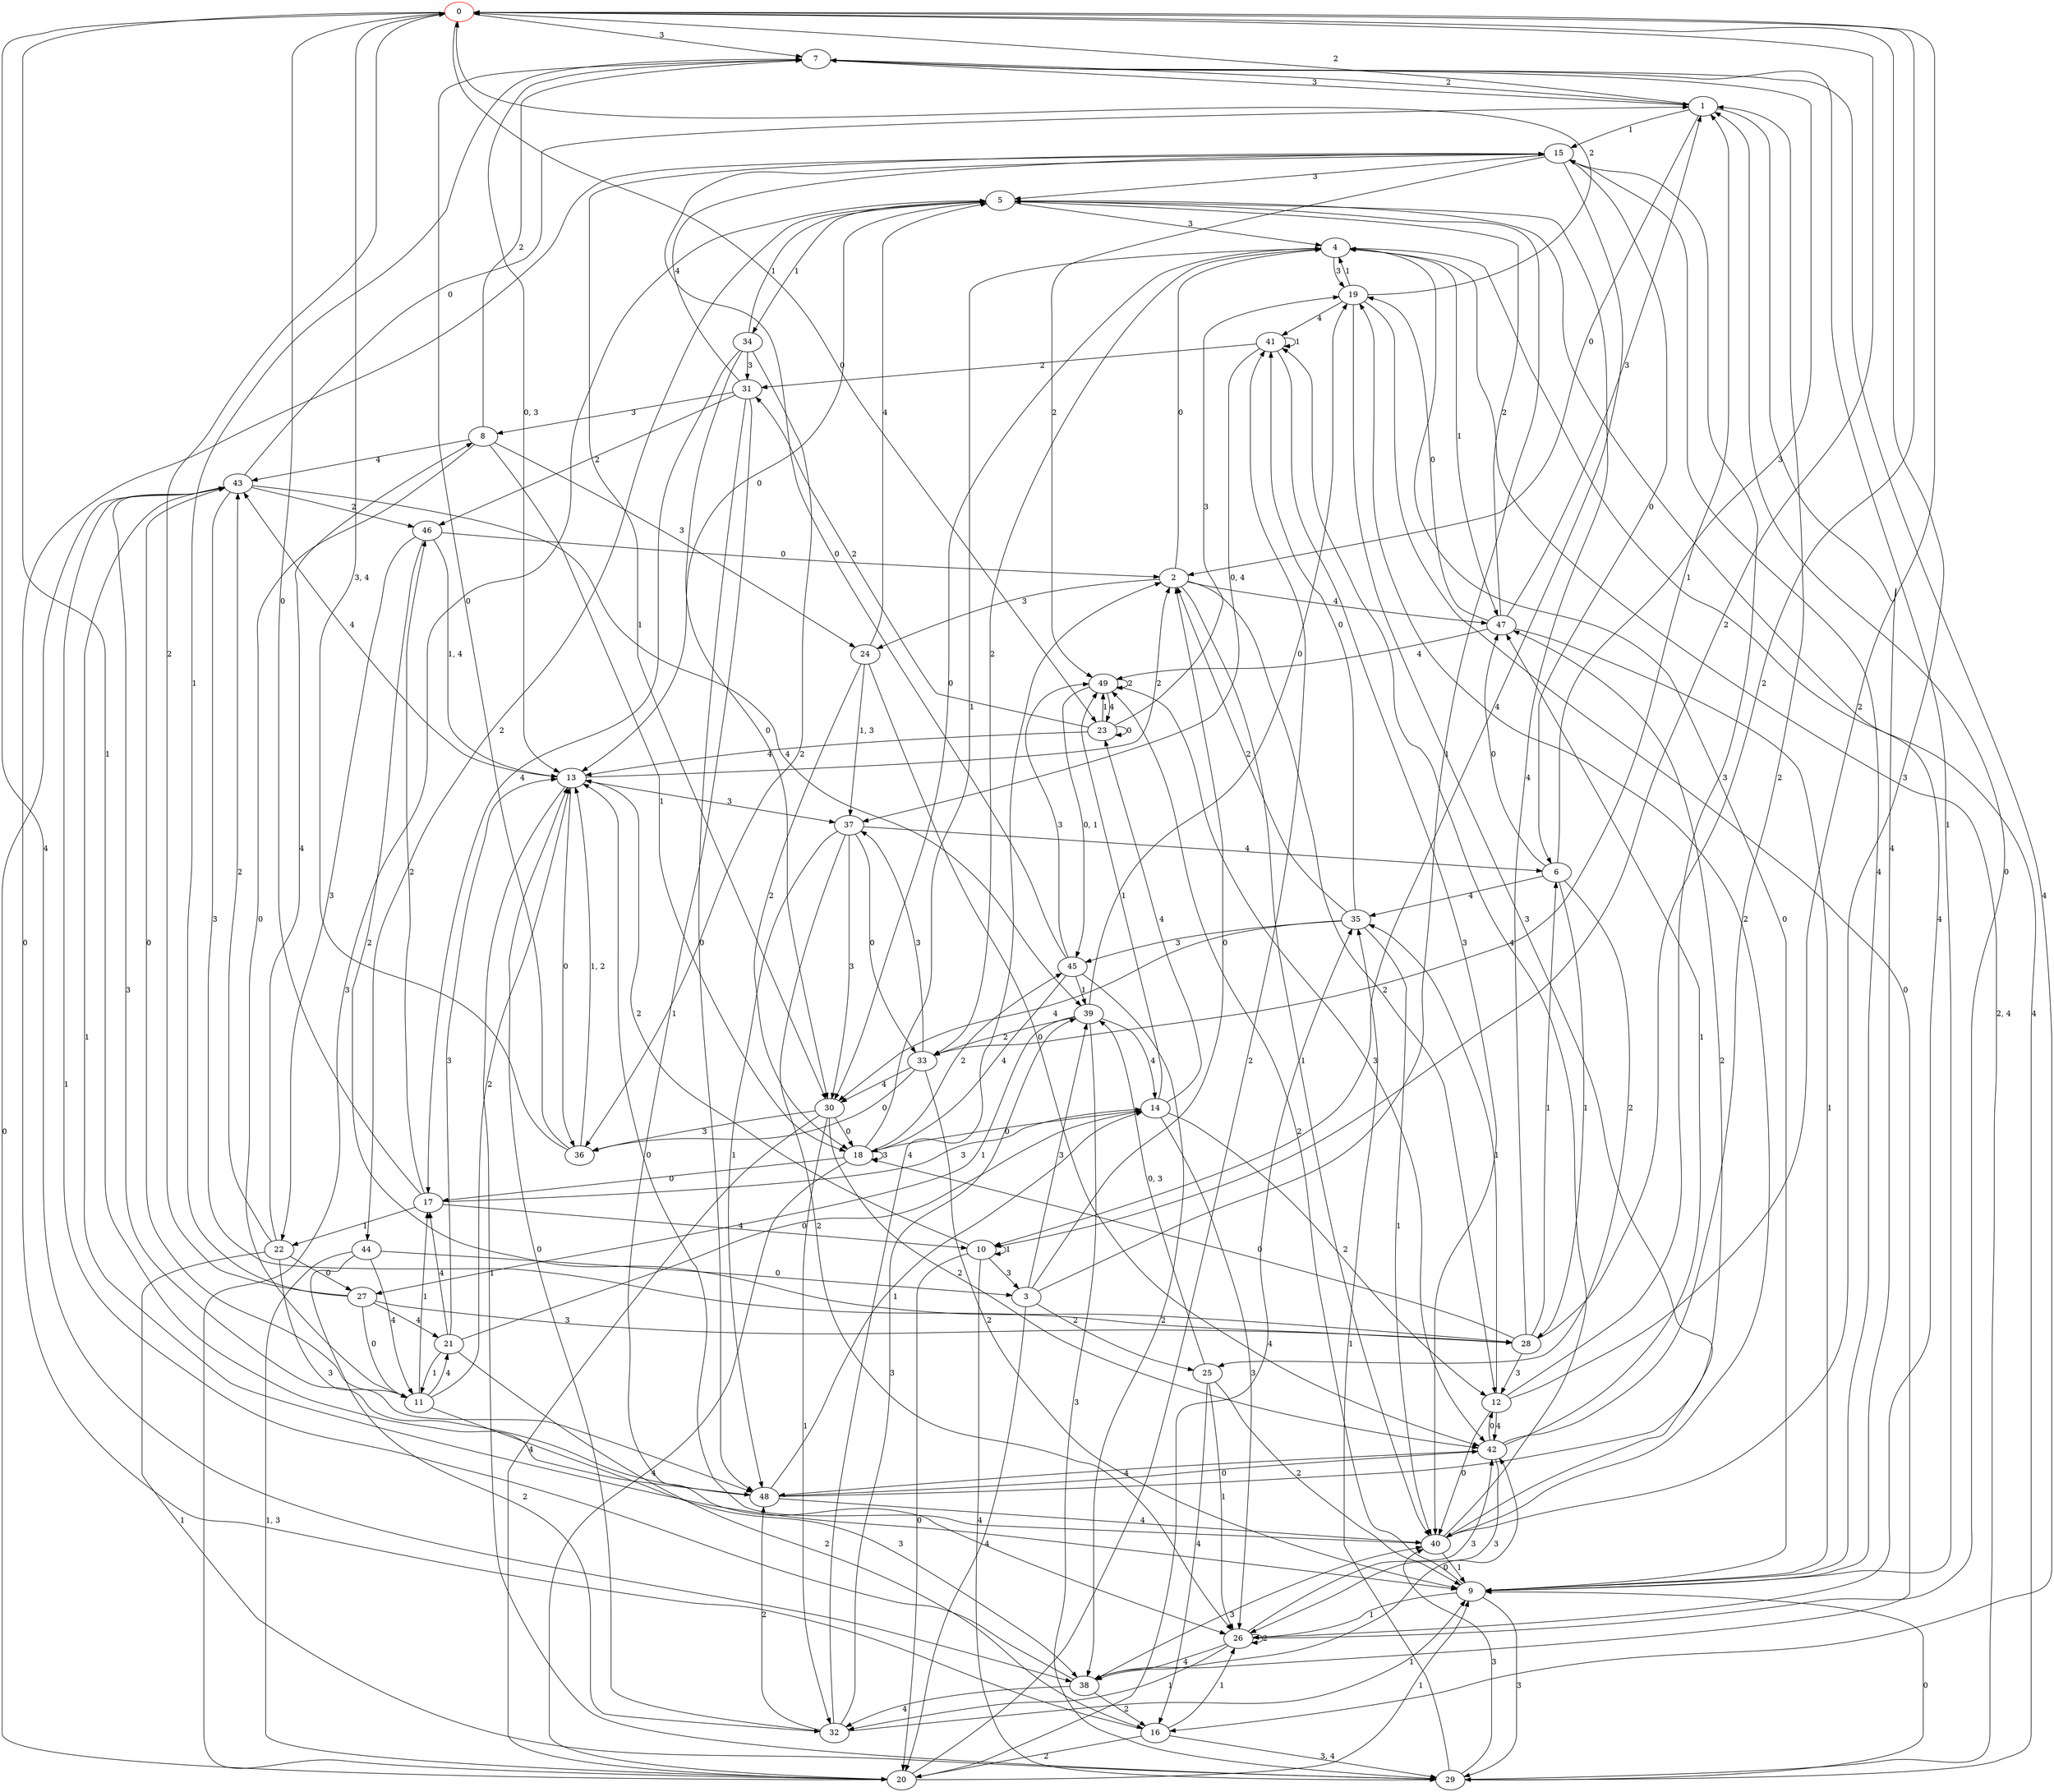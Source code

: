 digraph g {
0 [label= "0"] [color="red"];
1 [label= "1"];
2 [label= "2"];
3 [label= "3"];
4 [label= "4"];
5 [label= "5"];
6 [label= "6"];
7 [label= "7"];
8 [label= "8"];
9 [label= "9"];
10 [label= "10"];
11 [label= "11"];
12 [label= "12"];
13 [label= "13"];
14 [label= "14"];
15 [label= "15"];
16 [label= "16"];
17 [label= "17"];
18 [label= "18"];
19 [label= "19"];
20 [label= "20"];
21 [label= "21"];
22 [label= "22"];
23 [label= "23"];
24 [label= "24"];
25 [label= "25"];
26 [label= "26"];
27 [label= "27"];
28 [label= "28"];
29 [label= "29"];
30 [label= "30"];
31 [label= "31"];
32 [label= "32"];
33 [label= "33"];
34 [label= "34"];
35 [label= "35"];
36 [label= "36"];
37 [label= "37"];
38 [label= "38"];
39 [label= "39"];
40 [label= "40"];
41 [label= "41"];
42 [label= "42"];
43 [label= "43"];
44 [label= "44"];
45 [label= "45"];
46 [label= "46"];
47 [label= "47"];
48 [label= "48"];
49 [label= "49"];
0 -> 23[label= "0"];
0 -> 48[label= "1"];
0 -> 10[label= "2"];
0 -> 7[label= "3"];
0 -> 38[label= "4"];
1 -> 2[label= "0"];
1 -> 15[label= "1"];
1 -> 0[label= "2"];
1 -> 7[label= "3"];
1 -> 9[label= "4"];
2 -> 4[label= "0"];
2 -> 40[label= "1"];
2 -> 12[label= "2"];
2 -> 24[label= "3"];
2 -> 47[label= "4"];
3 -> 2[label= "0"];
3 -> 5[label= "1"];
3 -> 25[label= "2"];
3 -> 39[label= "3"];
3 -> 20[label= "4"];
4 -> 30[label= "0"];
4 -> 47[label= "1"];
4 -> 33[label= "2"];
4 -> 19[label= "3"];
4 -> 29[label= "4"];
5 -> 13[label= "0"];
5 -> 34[label= "1"];
5 -> 44[label= "2"];
5 -> 4[label= "3"];
5 -> 26[label= "4"];
6 -> 47[label= "0"];
6 -> 28[label= "1"];
6 -> 25[label= "2"];
6 -> 7[label= "3"];
6 -> 35[label= "4"];
7 -> 9[label= "1"];
7 -> 1[label= "2"];
7 -> 16[label= "4"];
8 -> 11[label= "0"];
8 -> 18[label= "1"];
8 -> 7[label= "2"];
8 -> 24[label= "3"];
8 -> 43[label= "4"];
9 -> 4[label= "0"];
9 -> 26[label= "1"];
9 -> 49[label= "2"];
9 -> 29[label= "3"];
9 -> 15[label= "4"];
10 -> 20[label= "0"];
10 -> 10[label= "1"];
10 -> 13[label= "2"];
10 -> 3[label= "3"];
10 -> 29[label= "4"];
11 -> 43[label= "0"];
11 -> 17[label= "1"];
11 -> 13[label= "2"];
11 -> 38[label= "3"];
11 -> 21[label= "4"];
12 -> 40[label= "0"];
12 -> 35[label= "1"];
12 -> 0[label= "2"];
12 -> 15[label= "3"];
12 -> 42[label= "4"];
13 -> 36[label= "0"];
13 -> 29[label= "1"];
13 -> 2[label= "2"];
13 -> 37[label= "3"];
13 -> 43[label= "4"];
14 -> 18[label= "0"];
14 -> 49[label= "1"];
14 -> 12[label= "2"];
14 -> 26[label= "3"];
14 -> 23[label= "4"];
15 -> 6[label= "0"];
15 -> 30[label= "1"];
15 -> 49[label= "2"];
15 -> 5[label= "3"];
15 -> 10[label= "4"];
16 -> 15[label= "0"];
16 -> 26[label= "1"];
16 -> 20[label= "2"];
17 -> 0[label= "0"];
17 -> 22[label= "1"];
17 -> 46[label= "2"];
17 -> 14[label= "3"];
17 -> 10[label= "4"];
18 -> 17[label= "0"];
18 -> 4[label= "1"];
18 -> 45[label= "2"];
18 -> 18[label= "3"];
18 -> 20[label= "4"];
19 -> 38[label= "0"];
19 -> 4[label= "1"];
19 -> 0[label= "2"];
19 -> 40[label= "3"];
19 -> 41[label= "4"];
20 -> 43[label= "0"];
20 -> 9[label= "1"];
20 -> 41[label= "2"];
20 -> 5[label= "3"];
20 -> 35[label= "4"];
21 -> 14[label= "0"];
21 -> 11[label= "1"];
21 -> 16[label= "2"];
21 -> 13[label= "3"];
21 -> 17[label= "4"];
22 -> 27[label= "0"];
22 -> 29[label= "1"];
22 -> 43[label= "2"];
22 -> 48[label= "3"];
22 -> 8[label= "4"];
23 -> 23[label= "0"];
23 -> 49[label= "1"];
23 -> 31[label= "2"];
23 -> 19[label= "3"];
23 -> 13[label= "4"];
24 -> 42[label= "0"];
24 -> 18[label= "2"];
24 -> 5[label= "4"];
25 -> 26[label= "1"];
25 -> 9[label= "2"];
25 -> 16[label= "4"];
26 -> 1[label= "0"];
26 -> 32[label= "1"];
26 -> 26[label= "2"];
26 -> 42[label= "3"];
26 -> 38[label= "4"];
27 -> 11[label= "0"];
27 -> 7[label= "1"];
27 -> 0[label= "2"];
27 -> 28[label= "3"];
27 -> 21[label= "4"];
28 -> 18[label= "0"];
28 -> 6[label= "1"];
28 -> 0[label= "2"];
28 -> 12[label= "3"];
28 -> 5[label= "4"];
29 -> 9[label= "0"];
29 -> 35[label= "1"];
29 -> 40[label= "3"];
30 -> 18[label= "0"];
30 -> 32[label= "1"];
30 -> 42[label= "2"];
30 -> 36[label= "3"];
30 -> 20[label= "4"];
31 -> 48[label= "0"];
31 -> 26[label= "1"];
31 -> 46[label= "2"];
31 -> 8[label= "3"];
31 -> 15[label= "4"];
32 -> 13[label= "0"];
32 -> 9[label= "1"];
32 -> 48[label= "2"];
32 -> 39[label= "3"];
32 -> 2[label= "4"];
33 -> 36[label= "0"];
33 -> 1[label= "1"];
33 -> 9[label= "2"];
33 -> 37[label= "3"];
33 -> 30[label= "4"];
34 -> 30[label= "0"];
34 -> 5[label= "1"];
34 -> 36[label= "2"];
34 -> 31[label= "3"];
34 -> 17[label= "4"];
35 -> 41[label= "0"];
35 -> 40[label= "1"];
35 -> 2[label= "2"];
35 -> 45[label= "3"];
35 -> 30[label= "4"];
36 -> 7[label= "0"];
37 -> 33[label= "0"];
37 -> 48[label= "1"];
37 -> 26[label= "2"];
37 -> 30[label= "3"];
37 -> 6[label= "4"];
38 -> 42[label= "0"];
38 -> 43[label= "1"];
38 -> 16[label= "2"];
38 -> 40[label= "3"];
38 -> 32[label= "4"];
39 -> 19[label= "0"];
39 -> 27[label= "1"];
39 -> 33[label= "2"];
39 -> 29[label= "3"];
39 -> 14[label= "4"];
40 -> 13[label= "0"];
40 -> 9[label= "1"];
40 -> 19[label= "2"];
40 -> 0[label= "3"];
40 -> 41[label= "4"];
41 -> 41[label= "1"];
41 -> 31[label= "2"];
41 -> 40[label= "3"];
42 -> 12[label= "0"];
42 -> 47[label= "1"];
42 -> 1[label= "2"];
42 -> 26[label= "3"];
42 -> 48[label= "4"];
43 -> 1[label= "0"];
43 -> 9[label= "1"];
43 -> 46[label= "2"];
43 -> 28[label= "3"];
43 -> 39[label= "4"];
44 -> 3[label= "0"];
44 -> 32[label= "2"];
44 -> 11[label= "4"];
45 -> 15[label= "0"];
45 -> 39[label= "1"];
45 -> 38[label= "2"];
45 -> 49[label= "3"];
45 -> 18[label= "4"];
46 -> 2[label= "0"];
46 -> 28[label= "2"];
46 -> 22[label= "3"];
47 -> 19[label= "0"];
47 -> 9[label= "1"];
47 -> 5[label= "2"];
47 -> 1[label= "3"];
47 -> 49[label= "4"];
48 -> 42[label= "0"];
48 -> 14[label= "1"];
48 -> 47[label= "2"];
48 -> 43[label= "3"];
48 -> 40[label= "4"];
49 -> 49[label= "2"];
49 -> 42[label= "3"];
49 -> 23[label= "4"];
7 -> 13[label= "0, 3"];
16 -> 29[label= "3, 4"];
24 -> 37[label= "1, 3"];
25 -> 39[label= "0, 3"];
29 -> 4[label= "2, 4"];
36 -> 13[label= "1, 2"];
36 -> 0[label= "3, 4"];
41 -> 37[label= "0, 4"];
44 -> 20[label= "1, 3"];
46 -> 13[label= "1, 4"];
49 -> 45[label= "0, 1"];
}
